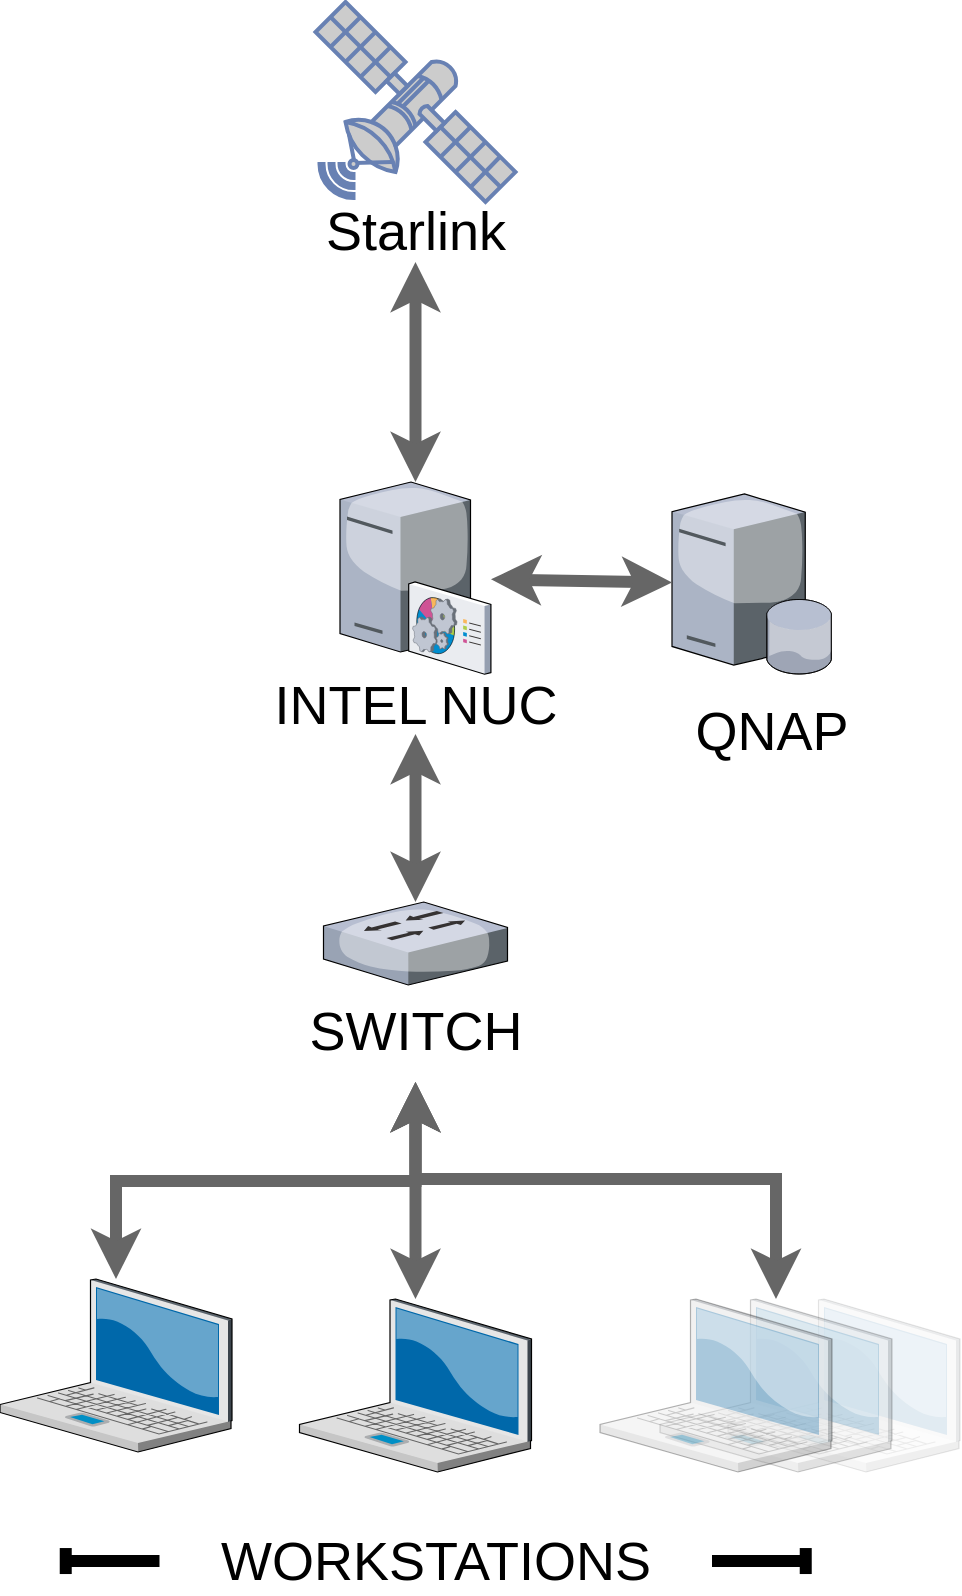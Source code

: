 <mxfile version="21.0.8" type="github">
  <diagram name="Page-1" id="e3a06f82-3646-2815-327d-82caf3d4e204">
    <mxGraphModel dx="882" dy="1853" grid="1" gridSize="10" guides="1" tooltips="1" connect="1" arrows="1" fold="1" page="1" pageScale="1.5" pageWidth="1169" pageHeight="826" background="none" math="0" shadow="0">
      <root>
        <mxCell id="0" style=";html=1;" />
        <mxCell id="1" style=";html=1;" parent="0" />
        <mxCell id="v_a7rXV7reOXVH5jTACX-1" value="" style="verticalLabelPosition=bottom;sketch=0;aspect=fixed;html=1;verticalAlign=top;strokeColor=none;align=center;outlineConnect=0;shape=mxgraph.citrix.database_server;" parent="1" vertex="1">
          <mxGeometry x="546" y="86" width="80" height="90" as="geometry" />
        </mxCell>
        <mxCell id="v_a7rXV7reOXVH5jTACX-2" value="" style="verticalLabelPosition=bottom;sketch=0;aspect=fixed;html=1;verticalAlign=top;strokeColor=none;align=center;outlineConnect=0;shape=mxgraph.citrix.laptop_2;" parent="1" vertex="1">
          <mxGeometry x="210" y="478.5" width="116" height="86.5" as="geometry" />
        </mxCell>
        <mxCell id="v_a7rXV7reOXVH5jTACX-9" style="edgeStyle=elbowEdgeStyle;rounded=0;orthogonalLoop=1;jettySize=auto;html=1;strokeWidth=6;elbow=vertical;fillColor=#f5f5f5;strokeColor=#666666;startArrow=classic;startFill=1;" parent="1" target="v_a7rXV7reOXVH5jTACX-2" edge="1">
          <mxGeometry relative="1" as="geometry">
            <mxPoint x="417.75" y="380" as="sourcePoint" />
          </mxGeometry>
        </mxCell>
        <mxCell id="v_a7rXV7reOXVH5jTACX-10" style="edgeStyle=elbowEdgeStyle;rounded=0;orthogonalLoop=1;jettySize=auto;elbow=vertical;html=1;strokeWidth=6;fillColor=#f5f5f5;strokeColor=#666666;startArrow=classic;startFill=1;" parent="1" target="v_a7rXV7reOXVH5jTACX-8" edge="1">
          <mxGeometry relative="1" as="geometry">
            <mxPoint x="417.75" y="380" as="sourcePoint" />
          </mxGeometry>
        </mxCell>
        <mxCell id="v_a7rXV7reOXVH5jTACX-14" style="edgeStyle=elbowEdgeStyle;rounded=0;orthogonalLoop=1;jettySize=auto;elbow=vertical;html=1;strokeWidth=6;fillColor=#f5f5f5;strokeColor=#666666;startArrow=classic;startFill=1;" parent="1" target="v_a7rXV7reOXVH5jTACX-12" edge="1">
          <mxGeometry relative="1" as="geometry">
            <mxPoint x="417.75" y="380" as="sourcePoint" />
            <Array as="points">
              <mxPoint x="510" y="428.5" />
            </Array>
          </mxGeometry>
        </mxCell>
        <mxCell id="v_a7rXV7reOXVH5jTACX-4" value="" style="verticalLabelPosition=bottom;sketch=0;aspect=fixed;html=1;verticalAlign=top;strokeColor=none;align=center;outlineConnect=0;shape=mxgraph.citrix.switch;direction=east;" parent="1" vertex="1">
          <mxGeometry x="371.75" y="290" width="92" height="41.5" as="geometry" />
        </mxCell>
        <mxCell id="v_a7rXV7reOXVH5jTACX-6" style="rounded=0;orthogonalLoop=1;jettySize=auto;html=1;elbow=vertical;fillColor=#f5f5f5;strokeColor=#666666;strokeWidth=6;startArrow=classic;startFill=1;" parent="1" source="v_a7rXV7reOXVH5jTACX-5" target="v_a7rXV7reOXVH5jTACX-1" edge="1">
          <mxGeometry relative="1" as="geometry" />
        </mxCell>
        <mxCell id="v_a7rXV7reOXVH5jTACX-7" style="rounded=0;orthogonalLoop=1;jettySize=auto;html=1;elbow=vertical;strokeWidth=6;fillColor=#f5f5f5;strokeColor=#666666;startArrow=classic;startFill=1;exitX=0.5;exitY=1;exitDx=0;exitDy=0;" parent="1" source="v_a7rXV7reOXVH5jTACX-20" target="v_a7rXV7reOXVH5jTACX-4" edge="1">
          <mxGeometry relative="1" as="geometry" />
        </mxCell>
        <mxCell id="v_a7rXV7reOXVH5jTACX-16" style="edgeStyle=elbowEdgeStyle;rounded=0;orthogonalLoop=1;jettySize=auto;elbow=vertical;html=1;strokeWidth=6;startArrow=classic;startFill=1;fillColor=#f5f5f5;strokeColor=#666666;entryX=0.5;entryY=1;entryDx=0;entryDy=0;" parent="1" source="v_a7rXV7reOXVH5jTACX-5" target="v_a7rXV7reOXVH5jTACX-17" edge="1">
          <mxGeometry relative="1" as="geometry" />
        </mxCell>
        <mxCell id="v_a7rXV7reOXVH5jTACX-5" value="" style="verticalLabelPosition=bottom;sketch=0;aspect=fixed;html=1;verticalAlign=top;strokeColor=none;align=center;outlineConnect=0;shape=mxgraph.citrix.command_center;" parent="1" vertex="1">
          <mxGeometry x="380" y="80" width="75.5" height="96" as="geometry" />
        </mxCell>
        <mxCell id="v_a7rXV7reOXVH5jTACX-8" value="" style="verticalLabelPosition=bottom;sketch=0;aspect=fixed;html=1;verticalAlign=top;strokeColor=none;align=center;outlineConnect=0;shape=mxgraph.citrix.laptop_2;" parent="1" vertex="1">
          <mxGeometry x="359.75" y="488.5" width="116" height="86.5" as="geometry" />
        </mxCell>
        <mxCell id="v_a7rXV7reOXVH5jTACX-13" value="" style="verticalLabelPosition=bottom;sketch=0;aspect=fixed;html=1;verticalAlign=top;strokeColor=none;align=center;outlineConnect=0;shape=mxgraph.citrix.laptop_2;fillStyle=auto;opacity=10;" parent="1" vertex="1">
          <mxGeometry x="574" y="488.5" width="116" height="86.5" as="geometry" />
        </mxCell>
        <mxCell id="v_a7rXV7reOXVH5jTACX-12" value="" style="verticalLabelPosition=bottom;sketch=0;aspect=fixed;html=1;verticalAlign=top;strokeColor=none;align=center;outlineConnect=0;shape=mxgraph.citrix.laptop_2;fillStyle=auto;opacity=20;" parent="1" vertex="1">
          <mxGeometry x="540" y="488.5" width="116" height="86.5" as="geometry" />
        </mxCell>
        <mxCell id="v_a7rXV7reOXVH5jTACX-11" value="" style="verticalLabelPosition=bottom;sketch=0;aspect=fixed;html=1;verticalAlign=top;strokeColor=none;align=center;outlineConnect=0;shape=mxgraph.citrix.laptop_2;fillStyle=auto;opacity=30;" parent="1" vertex="1">
          <mxGeometry x="510" y="488.5" width="116" height="86.5" as="geometry" />
        </mxCell>
        <mxCell id="v_a7rXV7reOXVH5jTACX-15" value="" style="fontColor=#0066CC;verticalAlign=top;verticalLabelPosition=bottom;labelPosition=center;align=center;html=1;outlineConnect=0;fillColor=#CCCCCC;strokeColor=#6881B3;gradientColor=none;gradientDirection=north;strokeWidth=2;shape=mxgraph.networks.satellite;fillStyle=auto;" parent="1" vertex="1">
          <mxGeometry x="367.75" y="-160" width="100" height="100" as="geometry" />
        </mxCell>
        <mxCell id="v_a7rXV7reOXVH5jTACX-17" value="&lt;font style=&quot;font-size: 13px;&quot;&gt;&lt;font style=&quot;font-size: 14px;&quot;&gt;&lt;font style=&quot;font-size: 15px;&quot;&gt;&lt;font style=&quot;font-size: 16px;&quot;&gt;&lt;font style=&quot;font-size: 17px;&quot;&gt;&lt;font style=&quot;font-size: 18px;&quot;&gt;&lt;font style=&quot;font-size: 19px;&quot;&gt;&lt;font style=&quot;font-size: 20px;&quot;&gt;&lt;font style=&quot;font-size: 21px;&quot;&gt;&lt;font style=&quot;font-size: 22px;&quot;&gt;&lt;font style=&quot;font-size: 23px;&quot;&gt;&lt;font style=&quot;font-size: 24px;&quot;&gt;&lt;font style=&quot;font-size: 25px;&quot;&gt;&lt;font style=&quot;font-size: 26px;&quot;&gt;&lt;font style=&quot;font-size: 27px;&quot;&gt;Starlink&lt;/font&gt;&lt;/font&gt;&lt;/font&gt;&lt;/font&gt;&lt;/font&gt;&lt;/font&gt;&lt;/font&gt;&lt;/font&gt;&lt;/font&gt;&lt;/font&gt;&lt;/font&gt;&lt;/font&gt;&lt;/font&gt;&lt;/font&gt;&lt;/font&gt;" style="text;html=1;fillColor=none;align=center;verticalAlign=middle;whiteSpace=wrap;rounded=0;" parent="1" vertex="1">
          <mxGeometry x="387.75" y="-60" width="60" height="30" as="geometry" />
        </mxCell>
        <mxCell id="v_a7rXV7reOXVH5jTACX-18" value="&lt;font style=&quot;font-size: 13px;&quot;&gt;&lt;font style=&quot;font-size: 14px;&quot;&gt;&lt;font style=&quot;font-size: 15px;&quot;&gt;&lt;font style=&quot;font-size: 16px;&quot;&gt;&lt;font style=&quot;font-size: 17px;&quot;&gt;&lt;font style=&quot;font-size: 18px;&quot;&gt;&lt;font style=&quot;font-size: 19px;&quot;&gt;&lt;font style=&quot;font-size: 20px;&quot;&gt;&lt;font style=&quot;font-size: 21px;&quot;&gt;&lt;font style=&quot;font-size: 22px;&quot;&gt;&lt;font style=&quot;font-size: 23px;&quot;&gt;&lt;font style=&quot;font-size: 24px;&quot;&gt;&lt;font style=&quot;font-size: 25px;&quot;&gt;&lt;font style=&quot;font-size: 26px;&quot;&gt;&lt;font style=&quot;font-size: 27px;&quot;&gt;SWITCH&lt;/font&gt;&lt;/font&gt;&lt;/font&gt;&lt;/font&gt;&lt;/font&gt;&lt;/font&gt;&lt;/font&gt;&lt;/font&gt;&lt;/font&gt;&lt;/font&gt;&lt;/font&gt;&lt;/font&gt;&lt;/font&gt;&lt;/font&gt;&lt;/font&gt;" style="text;html=1;fillColor=none;align=center;verticalAlign=middle;whiteSpace=wrap;rounded=0;" parent="1" vertex="1">
          <mxGeometry x="387.75" y="340" width="60" height="30" as="geometry" />
        </mxCell>
        <mxCell id="v_a7rXV7reOXVH5jTACX-20" value="&lt;font style=&quot;font-size: 13px;&quot;&gt;&lt;font style=&quot;font-size: 14px;&quot;&gt;&lt;font style=&quot;font-size: 15px;&quot;&gt;&lt;font style=&quot;font-size: 16px;&quot;&gt;&lt;font style=&quot;font-size: 17px;&quot;&gt;&lt;font style=&quot;font-size: 18px;&quot;&gt;&lt;font style=&quot;font-size: 19px;&quot;&gt;&lt;font style=&quot;font-size: 20px;&quot;&gt;&lt;font style=&quot;font-size: 21px;&quot;&gt;&lt;font style=&quot;font-size: 22px;&quot;&gt;&lt;font style=&quot;font-size: 23px;&quot;&gt;&lt;font style=&quot;font-size: 24px;&quot;&gt;&lt;font style=&quot;font-size: 25px;&quot;&gt;&lt;font style=&quot;font-size: 26px;&quot;&gt;&lt;font style=&quot;font-size: 27px;&quot;&gt;&lt;font style=&quot;font-size: 28px;&quot;&gt;&lt;font style=&quot;font-size: 27px;&quot;&gt;INTEL NUC&lt;/font&gt;&lt;/font&gt;&lt;/font&gt;&lt;/font&gt;&lt;/font&gt;&lt;/font&gt;&lt;/font&gt;&lt;/font&gt;&lt;/font&gt;&lt;/font&gt;&lt;/font&gt;&lt;/font&gt;&lt;/font&gt;&lt;/font&gt;&lt;/font&gt;&lt;/font&gt;&lt;/font&gt;" style="text;html=1;fillColor=none;align=center;verticalAlign=middle;whiteSpace=wrap;rounded=0;" parent="1" vertex="1">
          <mxGeometry x="342.75" y="176" width="150" height="30" as="geometry" />
        </mxCell>
        <mxCell id="v_a7rXV7reOXVH5jTACX-21" value="&lt;font style=&quot;font-size: 13px;&quot;&gt;&lt;font style=&quot;font-size: 14px;&quot;&gt;&lt;font style=&quot;font-size: 15px;&quot;&gt;&lt;font style=&quot;font-size: 16px;&quot;&gt;&lt;font style=&quot;font-size: 17px;&quot;&gt;&lt;font style=&quot;font-size: 18px;&quot;&gt;&lt;font style=&quot;font-size: 19px;&quot;&gt;&lt;font style=&quot;font-size: 20px;&quot;&gt;&lt;font style=&quot;font-size: 21px;&quot;&gt;&lt;font style=&quot;font-size: 22px;&quot;&gt;&lt;font style=&quot;font-size: 23px;&quot;&gt;&lt;font style=&quot;font-size: 24px;&quot;&gt;&lt;font style=&quot;font-size: 25px;&quot;&gt;&lt;font style=&quot;font-size: 26px;&quot;&gt;&lt;font style=&quot;font-size: 27px;&quot;&gt;QNAP&lt;/font&gt;&lt;/font&gt;&lt;/font&gt;&lt;/font&gt;&lt;/font&gt;&lt;/font&gt;&lt;/font&gt;&lt;/font&gt;&lt;/font&gt;&lt;/font&gt;&lt;/font&gt;&lt;/font&gt;&lt;/font&gt;&lt;/font&gt;&lt;/font&gt;" style="text;html=1;fillColor=none;align=center;verticalAlign=middle;whiteSpace=wrap;rounded=0;" parent="1" vertex="1">
          <mxGeometry x="566" y="190" width="60" height="30" as="geometry" />
        </mxCell>
        <mxCell id="v_a7rXV7reOXVH5jTACX-23" value="" style="endArrow=baseDash;startArrow=baseDash;html=1;rounded=0;strokeWidth=6;fontSize=27;elbow=vertical;startFill=0;endFill=0;" parent="1" edge="1">
          <mxGeometry width="50" height="50" relative="1" as="geometry">
            <mxPoint x="242.87" y="619.52" as="sourcePoint" />
            <mxPoint x="612.87" y="619.52" as="targetPoint" />
            <Array as="points">
              <mxPoint x="342.87" y="619.52" />
            </Array>
          </mxGeometry>
        </mxCell>
        <mxCell id="v_a7rXV7reOXVH5jTACX-22" value="&lt;font style=&quot;font-size: 13px;&quot;&gt;&lt;font style=&quot;font-size: 14px;&quot;&gt;&lt;font style=&quot;font-size: 15px;&quot;&gt;&lt;font style=&quot;font-size: 16px;&quot;&gt;&lt;font style=&quot;font-size: 17px;&quot;&gt;&lt;font style=&quot;font-size: 18px;&quot;&gt;&lt;font style=&quot;font-size: 19px;&quot;&gt;&lt;font style=&quot;font-size: 20px;&quot;&gt;&lt;font style=&quot;font-size: 21px;&quot;&gt;&lt;font style=&quot;font-size: 22px;&quot;&gt;&lt;font style=&quot;font-size: 23px;&quot;&gt;&lt;font style=&quot;font-size: 24px;&quot;&gt;&lt;font style=&quot;font-size: 25px;&quot;&gt;&lt;font style=&quot;font-size: 26px;&quot;&gt;&lt;font style=&quot;font-size: 27px;&quot;&gt;WORKSTATIONS&lt;/font&gt;&lt;/font&gt;&lt;/font&gt;&lt;/font&gt;&lt;/font&gt;&lt;/font&gt;&lt;/font&gt;&lt;/font&gt;&lt;/font&gt;&lt;/font&gt;&lt;/font&gt;&lt;/font&gt;&lt;/font&gt;&lt;/font&gt;&lt;/font&gt;" style="text;html=1;align=center;verticalAlign=middle;whiteSpace=wrap;rounded=0;fillColor=#FFFFFF;strokeColor=none;" parent="1" vertex="1">
          <mxGeometry x="289.75" y="605" width="276.25" height="30" as="geometry" />
        </mxCell>
      </root>
    </mxGraphModel>
  </diagram>
</mxfile>
